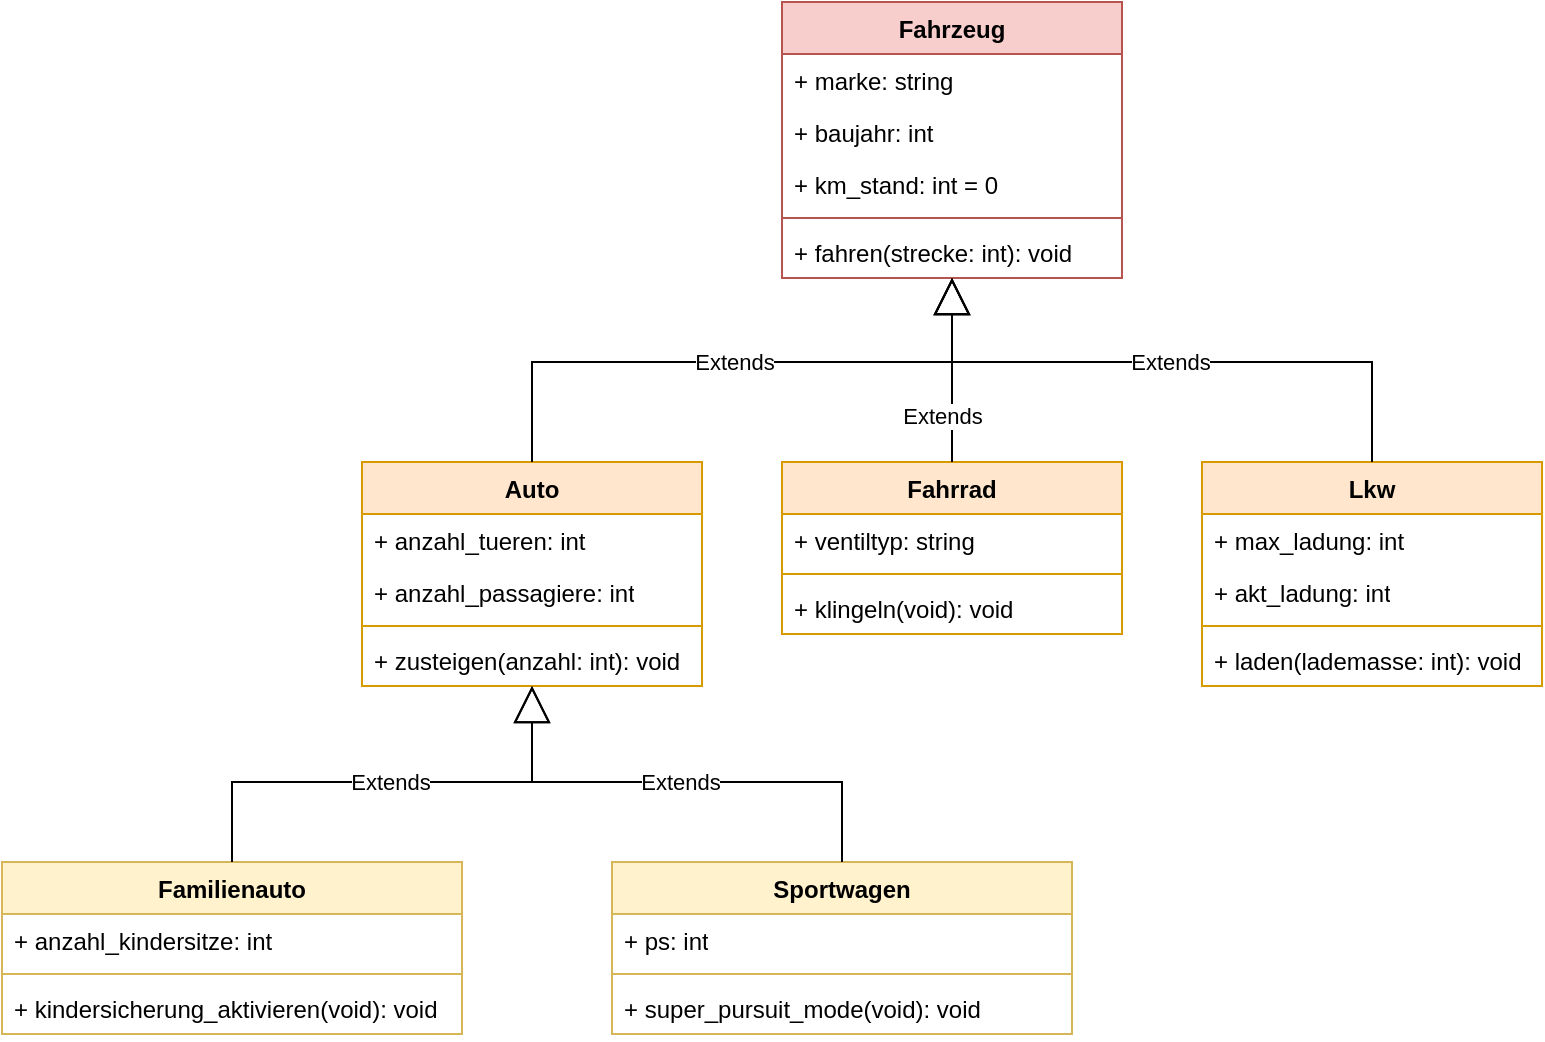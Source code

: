 <mxfile version="26.1.1">
  <diagram name="Seite-1" id="t1emL3vpIH7qn-BHUX7M">
    <mxGraphModel dx="954" dy="498" grid="1" gridSize="10" guides="1" tooltips="1" connect="1" arrows="1" fold="1" page="1" pageScale="1" pageWidth="827" pageHeight="1169" math="0" shadow="0">
      <root>
        <mxCell id="0" />
        <mxCell id="1" parent="0" />
        <mxCell id="ouGo8xsbE3St2x3m8OEg-1" value="Fahrzeug" style="swimlane;fontStyle=1;align=center;verticalAlign=top;childLayout=stackLayout;horizontal=1;startSize=26;horizontalStack=0;resizeParent=1;resizeParentMax=0;resizeLast=0;collapsible=1;marginBottom=0;whiteSpace=wrap;html=1;fillColor=#f8cecc;strokeColor=#b85450;" vertex="1" parent="1">
          <mxGeometry x="400" y="50" width="170" height="138" as="geometry" />
        </mxCell>
        <mxCell id="ouGo8xsbE3St2x3m8OEg-2" value="&lt;div&gt;+ marke: string&lt;/div&gt;" style="text;strokeColor=none;fillColor=none;align=left;verticalAlign=top;spacingLeft=4;spacingRight=4;overflow=hidden;rotatable=0;points=[[0,0.5],[1,0.5]];portConstraint=eastwest;whiteSpace=wrap;html=1;" vertex="1" parent="ouGo8xsbE3St2x3m8OEg-1">
          <mxGeometry y="26" width="170" height="26" as="geometry" />
        </mxCell>
        <mxCell id="ouGo8xsbE3St2x3m8OEg-9" value="&lt;div&gt;+ baujahr: int&lt;/div&gt;" style="text;strokeColor=none;fillColor=none;align=left;verticalAlign=top;spacingLeft=4;spacingRight=4;overflow=hidden;rotatable=0;points=[[0,0.5],[1,0.5]];portConstraint=eastwest;whiteSpace=wrap;html=1;" vertex="1" parent="ouGo8xsbE3St2x3m8OEg-1">
          <mxGeometry y="52" width="170" height="26" as="geometry" />
        </mxCell>
        <mxCell id="ouGo8xsbE3St2x3m8OEg-10" value="&lt;div&gt;+ km_stand: int = 0&lt;/div&gt;" style="text;strokeColor=none;fillColor=none;align=left;verticalAlign=top;spacingLeft=4;spacingRight=4;overflow=hidden;rotatable=0;points=[[0,0.5],[1,0.5]];portConstraint=eastwest;whiteSpace=wrap;html=1;" vertex="1" parent="ouGo8xsbE3St2x3m8OEg-1">
          <mxGeometry y="78" width="170" height="26" as="geometry" />
        </mxCell>
        <mxCell id="ouGo8xsbE3St2x3m8OEg-3" value="" style="line;strokeWidth=1;fillColor=none;align=left;verticalAlign=middle;spacingTop=-1;spacingLeft=3;spacingRight=3;rotatable=0;labelPosition=right;points=[];portConstraint=eastwest;strokeColor=inherit;" vertex="1" parent="ouGo8xsbE3St2x3m8OEg-1">
          <mxGeometry y="104" width="170" height="8" as="geometry" />
        </mxCell>
        <mxCell id="ouGo8xsbE3St2x3m8OEg-4" value="+ fahren(strecke: int): void" style="text;strokeColor=none;fillColor=none;align=left;verticalAlign=top;spacingLeft=4;spacingRight=4;overflow=hidden;rotatable=0;points=[[0,0.5],[1,0.5]];portConstraint=eastwest;whiteSpace=wrap;html=1;" vertex="1" parent="ouGo8xsbE3St2x3m8OEg-1">
          <mxGeometry y="112" width="170" height="26" as="geometry" />
        </mxCell>
        <mxCell id="ouGo8xsbE3St2x3m8OEg-11" value="Auto" style="swimlane;fontStyle=1;align=center;verticalAlign=top;childLayout=stackLayout;horizontal=1;startSize=26;horizontalStack=0;resizeParent=1;resizeParentMax=0;resizeLast=0;collapsible=1;marginBottom=0;whiteSpace=wrap;html=1;fillColor=#ffe6cc;strokeColor=#d79b00;" vertex="1" parent="1">
          <mxGeometry x="190" y="280" width="170" height="112" as="geometry">
            <mxRectangle x="190" y="280" width="70" height="30" as="alternateBounds" />
          </mxGeometry>
        </mxCell>
        <mxCell id="ouGo8xsbE3St2x3m8OEg-12" value="&lt;div&gt;+ anzahl_tueren: int&lt;/div&gt;" style="text;strokeColor=none;fillColor=none;align=left;verticalAlign=top;spacingLeft=4;spacingRight=4;overflow=hidden;rotatable=0;points=[[0,0.5],[1,0.5]];portConstraint=eastwest;whiteSpace=wrap;html=1;" vertex="1" parent="ouGo8xsbE3St2x3m8OEg-11">
          <mxGeometry y="26" width="170" height="26" as="geometry" />
        </mxCell>
        <mxCell id="ouGo8xsbE3St2x3m8OEg-17" value="&lt;div&gt;+ anzahl_passagiere: int&lt;/div&gt;" style="text;strokeColor=none;fillColor=none;align=left;verticalAlign=top;spacingLeft=4;spacingRight=4;overflow=hidden;rotatable=0;points=[[0,0.5],[1,0.5]];portConstraint=eastwest;whiteSpace=wrap;html=1;" vertex="1" parent="ouGo8xsbE3St2x3m8OEg-11">
          <mxGeometry y="52" width="170" height="26" as="geometry" />
        </mxCell>
        <mxCell id="ouGo8xsbE3St2x3m8OEg-15" value="" style="line;strokeWidth=1;fillColor=none;align=left;verticalAlign=middle;spacingTop=-1;spacingLeft=3;spacingRight=3;rotatable=0;labelPosition=right;points=[];portConstraint=eastwest;strokeColor=inherit;" vertex="1" parent="ouGo8xsbE3St2x3m8OEg-11">
          <mxGeometry y="78" width="170" height="8" as="geometry" />
        </mxCell>
        <mxCell id="ouGo8xsbE3St2x3m8OEg-16" value="+ zusteigen(anzahl: int): void" style="text;strokeColor=none;fillColor=none;align=left;verticalAlign=top;spacingLeft=4;spacingRight=4;overflow=hidden;rotatable=0;points=[[0,0.5],[1,0.5]];portConstraint=eastwest;whiteSpace=wrap;html=1;" vertex="1" parent="ouGo8xsbE3St2x3m8OEg-11">
          <mxGeometry y="86" width="170" height="26" as="geometry" />
        </mxCell>
        <mxCell id="ouGo8xsbE3St2x3m8OEg-19" value="Extends" style="endArrow=block;endSize=16;endFill=0;html=1;rounded=0;exitX=0.5;exitY=0;exitDx=0;exitDy=0;edgeStyle=orthogonalEdgeStyle;snapToPoint=0;" edge="1" parent="1" source="ouGo8xsbE3St2x3m8OEg-11" target="ouGo8xsbE3St2x3m8OEg-1">
          <mxGeometry width="160" relative="1" as="geometry">
            <mxPoint x="330" y="290" as="sourcePoint" />
            <mxPoint x="380" y="200" as="targetPoint" />
            <Array as="points">
              <mxPoint x="275" y="230" />
              <mxPoint x="485" y="230" />
            </Array>
          </mxGeometry>
        </mxCell>
        <mxCell id="ouGo8xsbE3St2x3m8OEg-20" value="Familienauto" style="swimlane;fontStyle=1;align=center;verticalAlign=top;childLayout=stackLayout;horizontal=1;startSize=26;horizontalStack=0;resizeParent=1;resizeParentMax=0;resizeLast=0;collapsible=1;marginBottom=0;whiteSpace=wrap;html=1;fillColor=#fff2cc;strokeColor=#d6b656;" vertex="1" parent="1">
          <mxGeometry x="10" y="480" width="230" height="86" as="geometry">
            <mxRectangle x="190" y="280" width="70" height="30" as="alternateBounds" />
          </mxGeometry>
        </mxCell>
        <mxCell id="ouGo8xsbE3St2x3m8OEg-21" value="&lt;div&gt;+ anzahl_kindersitze: int&lt;/div&gt;" style="text;strokeColor=none;fillColor=none;align=left;verticalAlign=top;spacingLeft=4;spacingRight=4;overflow=hidden;rotatable=0;points=[[0,0.5],[1,0.5]];portConstraint=eastwest;whiteSpace=wrap;html=1;" vertex="1" parent="ouGo8xsbE3St2x3m8OEg-20">
          <mxGeometry y="26" width="230" height="26" as="geometry" />
        </mxCell>
        <mxCell id="ouGo8xsbE3St2x3m8OEg-23" value="" style="line;strokeWidth=1;fillColor=none;align=left;verticalAlign=middle;spacingTop=-1;spacingLeft=3;spacingRight=3;rotatable=0;labelPosition=right;points=[];portConstraint=eastwest;strokeColor=inherit;" vertex="1" parent="ouGo8xsbE3St2x3m8OEg-20">
          <mxGeometry y="52" width="230" height="8" as="geometry" />
        </mxCell>
        <mxCell id="ouGo8xsbE3St2x3m8OEg-24" value="+ kindersicherung_aktivieren(void): void" style="text;strokeColor=none;fillColor=none;align=left;verticalAlign=top;spacingLeft=4;spacingRight=4;overflow=hidden;rotatable=0;points=[[0,0.5],[1,0.5]];portConstraint=eastwest;whiteSpace=wrap;html=1;" vertex="1" parent="ouGo8xsbE3St2x3m8OEg-20">
          <mxGeometry y="60" width="230" height="26" as="geometry" />
        </mxCell>
        <mxCell id="ouGo8xsbE3St2x3m8OEg-25" value="Sportwagen" style="swimlane;fontStyle=1;align=center;verticalAlign=top;childLayout=stackLayout;horizontal=1;startSize=26;horizontalStack=0;resizeParent=1;resizeParentMax=0;resizeLast=0;collapsible=1;marginBottom=0;whiteSpace=wrap;html=1;fillColor=#fff2cc;strokeColor=#d6b656;" vertex="1" parent="1">
          <mxGeometry x="315" y="480" width="230" height="86" as="geometry">
            <mxRectangle x="190" y="280" width="70" height="30" as="alternateBounds" />
          </mxGeometry>
        </mxCell>
        <mxCell id="ouGo8xsbE3St2x3m8OEg-26" value="&lt;div&gt;+ ps: int&lt;/div&gt;" style="text;align=left;verticalAlign=top;spacingLeft=4;spacingRight=4;overflow=hidden;rotatable=0;points=[[0,0.5],[1,0.5]];portConstraint=eastwest;whiteSpace=wrap;html=1;" vertex="1" parent="ouGo8xsbE3St2x3m8OEg-25">
          <mxGeometry y="26" width="230" height="26" as="geometry" />
        </mxCell>
        <mxCell id="ouGo8xsbE3St2x3m8OEg-27" value="" style="line;strokeWidth=1;fillColor=none;align=left;verticalAlign=middle;spacingTop=-1;spacingLeft=3;spacingRight=3;rotatable=0;labelPosition=right;points=[];portConstraint=eastwest;strokeColor=inherit;" vertex="1" parent="ouGo8xsbE3St2x3m8OEg-25">
          <mxGeometry y="52" width="230" height="8" as="geometry" />
        </mxCell>
        <mxCell id="ouGo8xsbE3St2x3m8OEg-28" value="+ super_pursuit_mode(void): void" style="text;strokeColor=none;fillColor=none;align=left;verticalAlign=top;spacingLeft=4;spacingRight=4;overflow=hidden;rotatable=0;points=[[0,0.5],[1,0.5]];portConstraint=eastwest;whiteSpace=wrap;html=1;" vertex="1" parent="ouGo8xsbE3St2x3m8OEg-25">
          <mxGeometry y="60" width="230" height="26" as="geometry" />
        </mxCell>
        <mxCell id="ouGo8xsbE3St2x3m8OEg-29" value="Extends" style="endArrow=block;endSize=16;endFill=0;html=1;rounded=0;exitX=0.5;exitY=0;exitDx=0;exitDy=0;entryX=0.5;entryY=1;entryDx=0;entryDy=0;" edge="1" parent="1" source="ouGo8xsbE3St2x3m8OEg-20" target="ouGo8xsbE3St2x3m8OEg-11">
          <mxGeometry width="160" relative="1" as="geometry">
            <mxPoint x="330" y="380" as="sourcePoint" />
            <mxPoint x="490" y="380" as="targetPoint" />
            <Array as="points">
              <mxPoint x="125" y="440" />
              <mxPoint x="200" y="440" />
              <mxPoint x="275" y="440" />
            </Array>
          </mxGeometry>
        </mxCell>
        <mxCell id="ouGo8xsbE3St2x3m8OEg-31" value="Extends" style="endArrow=block;endSize=16;endFill=0;html=1;rounded=0;exitX=0.5;exitY=0;exitDx=0;exitDy=0;entryX=0.5;entryY=1;entryDx=0;entryDy=0;" edge="1" parent="1" source="ouGo8xsbE3St2x3m8OEg-25" target="ouGo8xsbE3St2x3m8OEg-11">
          <mxGeometry width="160" relative="1" as="geometry">
            <mxPoint x="414" y="400" as="sourcePoint" />
            <mxPoint x="574" y="400" as="targetPoint" />
            <Array as="points">
              <mxPoint x="430" y="440" />
              <mxPoint x="350" y="440" />
              <mxPoint x="275" y="440" />
            </Array>
          </mxGeometry>
        </mxCell>
        <mxCell id="ouGo8xsbE3St2x3m8OEg-37" value="Fahrrad" style="swimlane;fontStyle=1;align=center;verticalAlign=top;childLayout=stackLayout;horizontal=1;startSize=26;horizontalStack=0;resizeParent=1;resizeParentMax=0;resizeLast=0;collapsible=1;marginBottom=0;whiteSpace=wrap;html=1;fillColor=#ffe6cc;strokeColor=#d79b00;" vertex="1" parent="1">
          <mxGeometry x="400" y="280" width="170" height="86" as="geometry">
            <mxRectangle x="190" y="280" width="70" height="30" as="alternateBounds" />
          </mxGeometry>
        </mxCell>
        <mxCell id="ouGo8xsbE3St2x3m8OEg-38" value="&lt;div&gt;+ ventiltyp: string&lt;/div&gt;" style="text;strokeColor=none;fillColor=none;align=left;verticalAlign=top;spacingLeft=4;spacingRight=4;overflow=hidden;rotatable=0;points=[[0,0.5],[1,0.5]];portConstraint=eastwest;whiteSpace=wrap;html=1;" vertex="1" parent="ouGo8xsbE3St2x3m8OEg-37">
          <mxGeometry y="26" width="170" height="26" as="geometry" />
        </mxCell>
        <mxCell id="ouGo8xsbE3St2x3m8OEg-40" value="" style="line;strokeWidth=1;fillColor=none;align=left;verticalAlign=middle;spacingTop=-1;spacingLeft=3;spacingRight=3;rotatable=0;labelPosition=right;points=[];portConstraint=eastwest;strokeColor=inherit;" vertex="1" parent="ouGo8xsbE3St2x3m8OEg-37">
          <mxGeometry y="52" width="170" height="8" as="geometry" />
        </mxCell>
        <mxCell id="ouGo8xsbE3St2x3m8OEg-41" value="+&amp;nbsp;klingeln(void): void" style="text;strokeColor=none;fillColor=none;align=left;verticalAlign=top;spacingLeft=4;spacingRight=4;overflow=hidden;rotatable=0;points=[[0,0.5],[1,0.5]];portConstraint=eastwest;whiteSpace=wrap;html=1;" vertex="1" parent="ouGo8xsbE3St2x3m8OEg-37">
          <mxGeometry y="60" width="170" height="26" as="geometry" />
        </mxCell>
        <mxCell id="ouGo8xsbE3St2x3m8OEg-42" value="Lkw" style="swimlane;fontStyle=1;align=center;verticalAlign=top;childLayout=stackLayout;horizontal=1;startSize=26;horizontalStack=0;resizeParent=1;resizeParentMax=0;resizeLast=0;collapsible=1;marginBottom=0;whiteSpace=wrap;html=1;fillColor=#ffe6cc;strokeColor=#d79b00;" vertex="1" parent="1">
          <mxGeometry x="610" y="280" width="170" height="112" as="geometry">
            <mxRectangle x="190" y="280" width="70" height="30" as="alternateBounds" />
          </mxGeometry>
        </mxCell>
        <mxCell id="ouGo8xsbE3St2x3m8OEg-43" value="&lt;div&gt;+ max_ladung: int&lt;/div&gt;" style="text;strokeColor=none;fillColor=none;align=left;verticalAlign=top;spacingLeft=4;spacingRight=4;overflow=hidden;rotatable=0;points=[[0,0.5],[1,0.5]];portConstraint=eastwest;whiteSpace=wrap;html=1;" vertex="1" parent="ouGo8xsbE3St2x3m8OEg-42">
          <mxGeometry y="26" width="170" height="26" as="geometry" />
        </mxCell>
        <mxCell id="ouGo8xsbE3St2x3m8OEg-46" value="&lt;div&gt;+ akt_ladung: int&lt;/div&gt;" style="text;strokeColor=none;fillColor=none;align=left;verticalAlign=top;spacingLeft=4;spacingRight=4;overflow=hidden;rotatable=0;points=[[0,0.5],[1,0.5]];portConstraint=eastwest;whiteSpace=wrap;html=1;" vertex="1" parent="ouGo8xsbE3St2x3m8OEg-42">
          <mxGeometry y="52" width="170" height="26" as="geometry" />
        </mxCell>
        <mxCell id="ouGo8xsbE3St2x3m8OEg-44" value="" style="line;strokeWidth=1;fillColor=none;align=left;verticalAlign=middle;spacingTop=-1;spacingLeft=3;spacingRight=3;rotatable=0;labelPosition=right;points=[];portConstraint=eastwest;strokeColor=inherit;" vertex="1" parent="ouGo8xsbE3St2x3m8OEg-42">
          <mxGeometry y="78" width="170" height="8" as="geometry" />
        </mxCell>
        <mxCell id="ouGo8xsbE3St2x3m8OEg-45" value="+ laden(lademasse: int): void" style="text;strokeColor=none;fillColor=none;align=left;verticalAlign=top;spacingLeft=4;spacingRight=4;overflow=hidden;rotatable=0;points=[[0,0.5],[1,0.5]];portConstraint=eastwest;whiteSpace=wrap;html=1;" vertex="1" parent="ouGo8xsbE3St2x3m8OEg-42">
          <mxGeometry y="86" width="170" height="26" as="geometry" />
        </mxCell>
        <mxCell id="ouGo8xsbE3St2x3m8OEg-47" value="Extends" style="endArrow=block;endSize=16;endFill=0;html=1;rounded=0;exitX=0.5;exitY=0;exitDx=0;exitDy=0;" edge="1" parent="1" source="ouGo8xsbE3St2x3m8OEg-37" target="ouGo8xsbE3St2x3m8OEg-1">
          <mxGeometry x="-0.501" y="5" width="160" relative="1" as="geometry">
            <mxPoint x="330" y="360" as="sourcePoint" />
            <mxPoint x="520" y="230" as="targetPoint" />
            <mxPoint as="offset" />
          </mxGeometry>
        </mxCell>
        <mxCell id="ouGo8xsbE3St2x3m8OEg-48" value="Extends" style="endArrow=block;endSize=16;endFill=0;html=1;rounded=0;exitX=0.5;exitY=0;exitDx=0;exitDy=0;edgeStyle=orthogonalEdgeStyle;" edge="1" parent="1" source="ouGo8xsbE3St2x3m8OEg-42" target="ouGo8xsbE3St2x3m8OEg-1">
          <mxGeometry width="160" relative="1" as="geometry">
            <mxPoint x="694.5" y="262" as="sourcePoint" />
            <mxPoint x="670" y="198" as="targetPoint" />
            <Array as="points">
              <mxPoint x="695" y="230" />
              <mxPoint x="485" y="230" />
            </Array>
          </mxGeometry>
        </mxCell>
      </root>
    </mxGraphModel>
  </diagram>
</mxfile>
